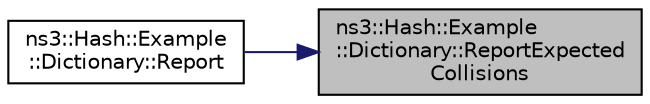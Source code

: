 digraph "ns3::Hash::Example::Dictionary::ReportExpectedCollisions"
{
 // LATEX_PDF_SIZE
  edge [fontname="Helvetica",fontsize="10",labelfontname="Helvetica",labelfontsize="10"];
  node [fontname="Helvetica",fontsize="10",shape=record];
  rankdir="RL";
  Node1 [label="ns3::Hash::Example\l::Dictionary::ReportExpected\lCollisions",height=0.2,width=0.4,color="black", fillcolor="grey75", style="filled", fontcolor="black",tooltip="Report the expected number of collisions."];
  Node1 -> Node2 [dir="back",color="midnightblue",fontsize="10",style="solid",fontname="Helvetica"];
  Node2 [label="ns3::Hash::Example\l::Dictionary::Report",height=0.2,width=0.4,color="black", fillcolor="white", style="filled",URL="$classns3_1_1_hash_1_1_example_1_1_dictionary.html#a75ad3e7f643b8182bc4bc35ea7de8d18",tooltip="Print the collisions for each Collider."];
}

